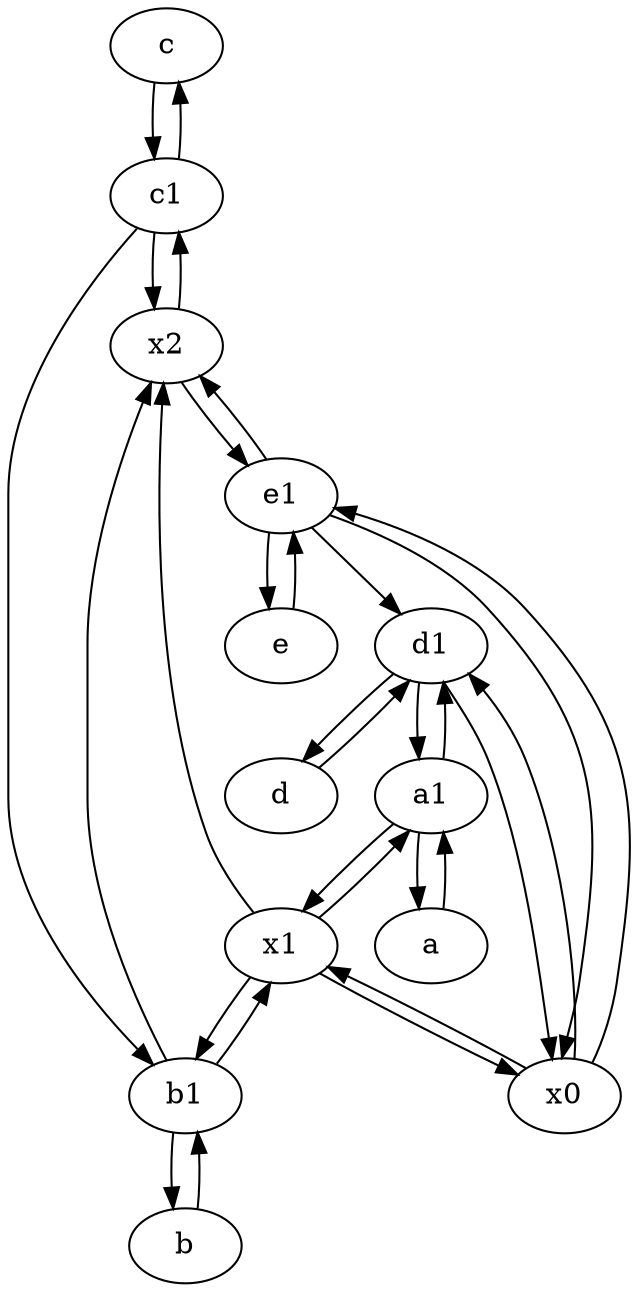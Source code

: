 digraph  {
	c [pos="20,10!"];
	c1 [pos="30,15!"];
	a [pos="40,10!"];
	b [pos="50,20!"];
	b1 [pos="45,20!"];
	x2;
	e [pos="30,50!"];
	d [pos="20,30!"];
	a1 [pos="40,15!"];
	x0;
	e1 [pos="25,45!"];
	d1 [pos="25,30!"];
	x1;
	e1 -> x0;
	a1 -> a;
	x0 -> e1;
	a -> a1;
	c -> c1;
	c1 -> c;
	e1 -> e;
	b1 -> x2;
	e -> e1;
	c1 -> x2;
	x1 -> b1;
	b1 -> b;
	d1 -> a1;
	b -> b1;
	b1 -> x1;
	x1 -> a1;
	x2 -> c1;
	d -> d1;
	x0 -> d1;
	a1 -> x1;
	x0 -> x1;
	e1 -> x2;
	a1 -> d1;
	x2 -> e1;
	x1 -> x0;
	d1 -> d;
	x1 -> x2;
	c1 -> b1;
	e1 -> d1;
	d1 -> x0;

	}